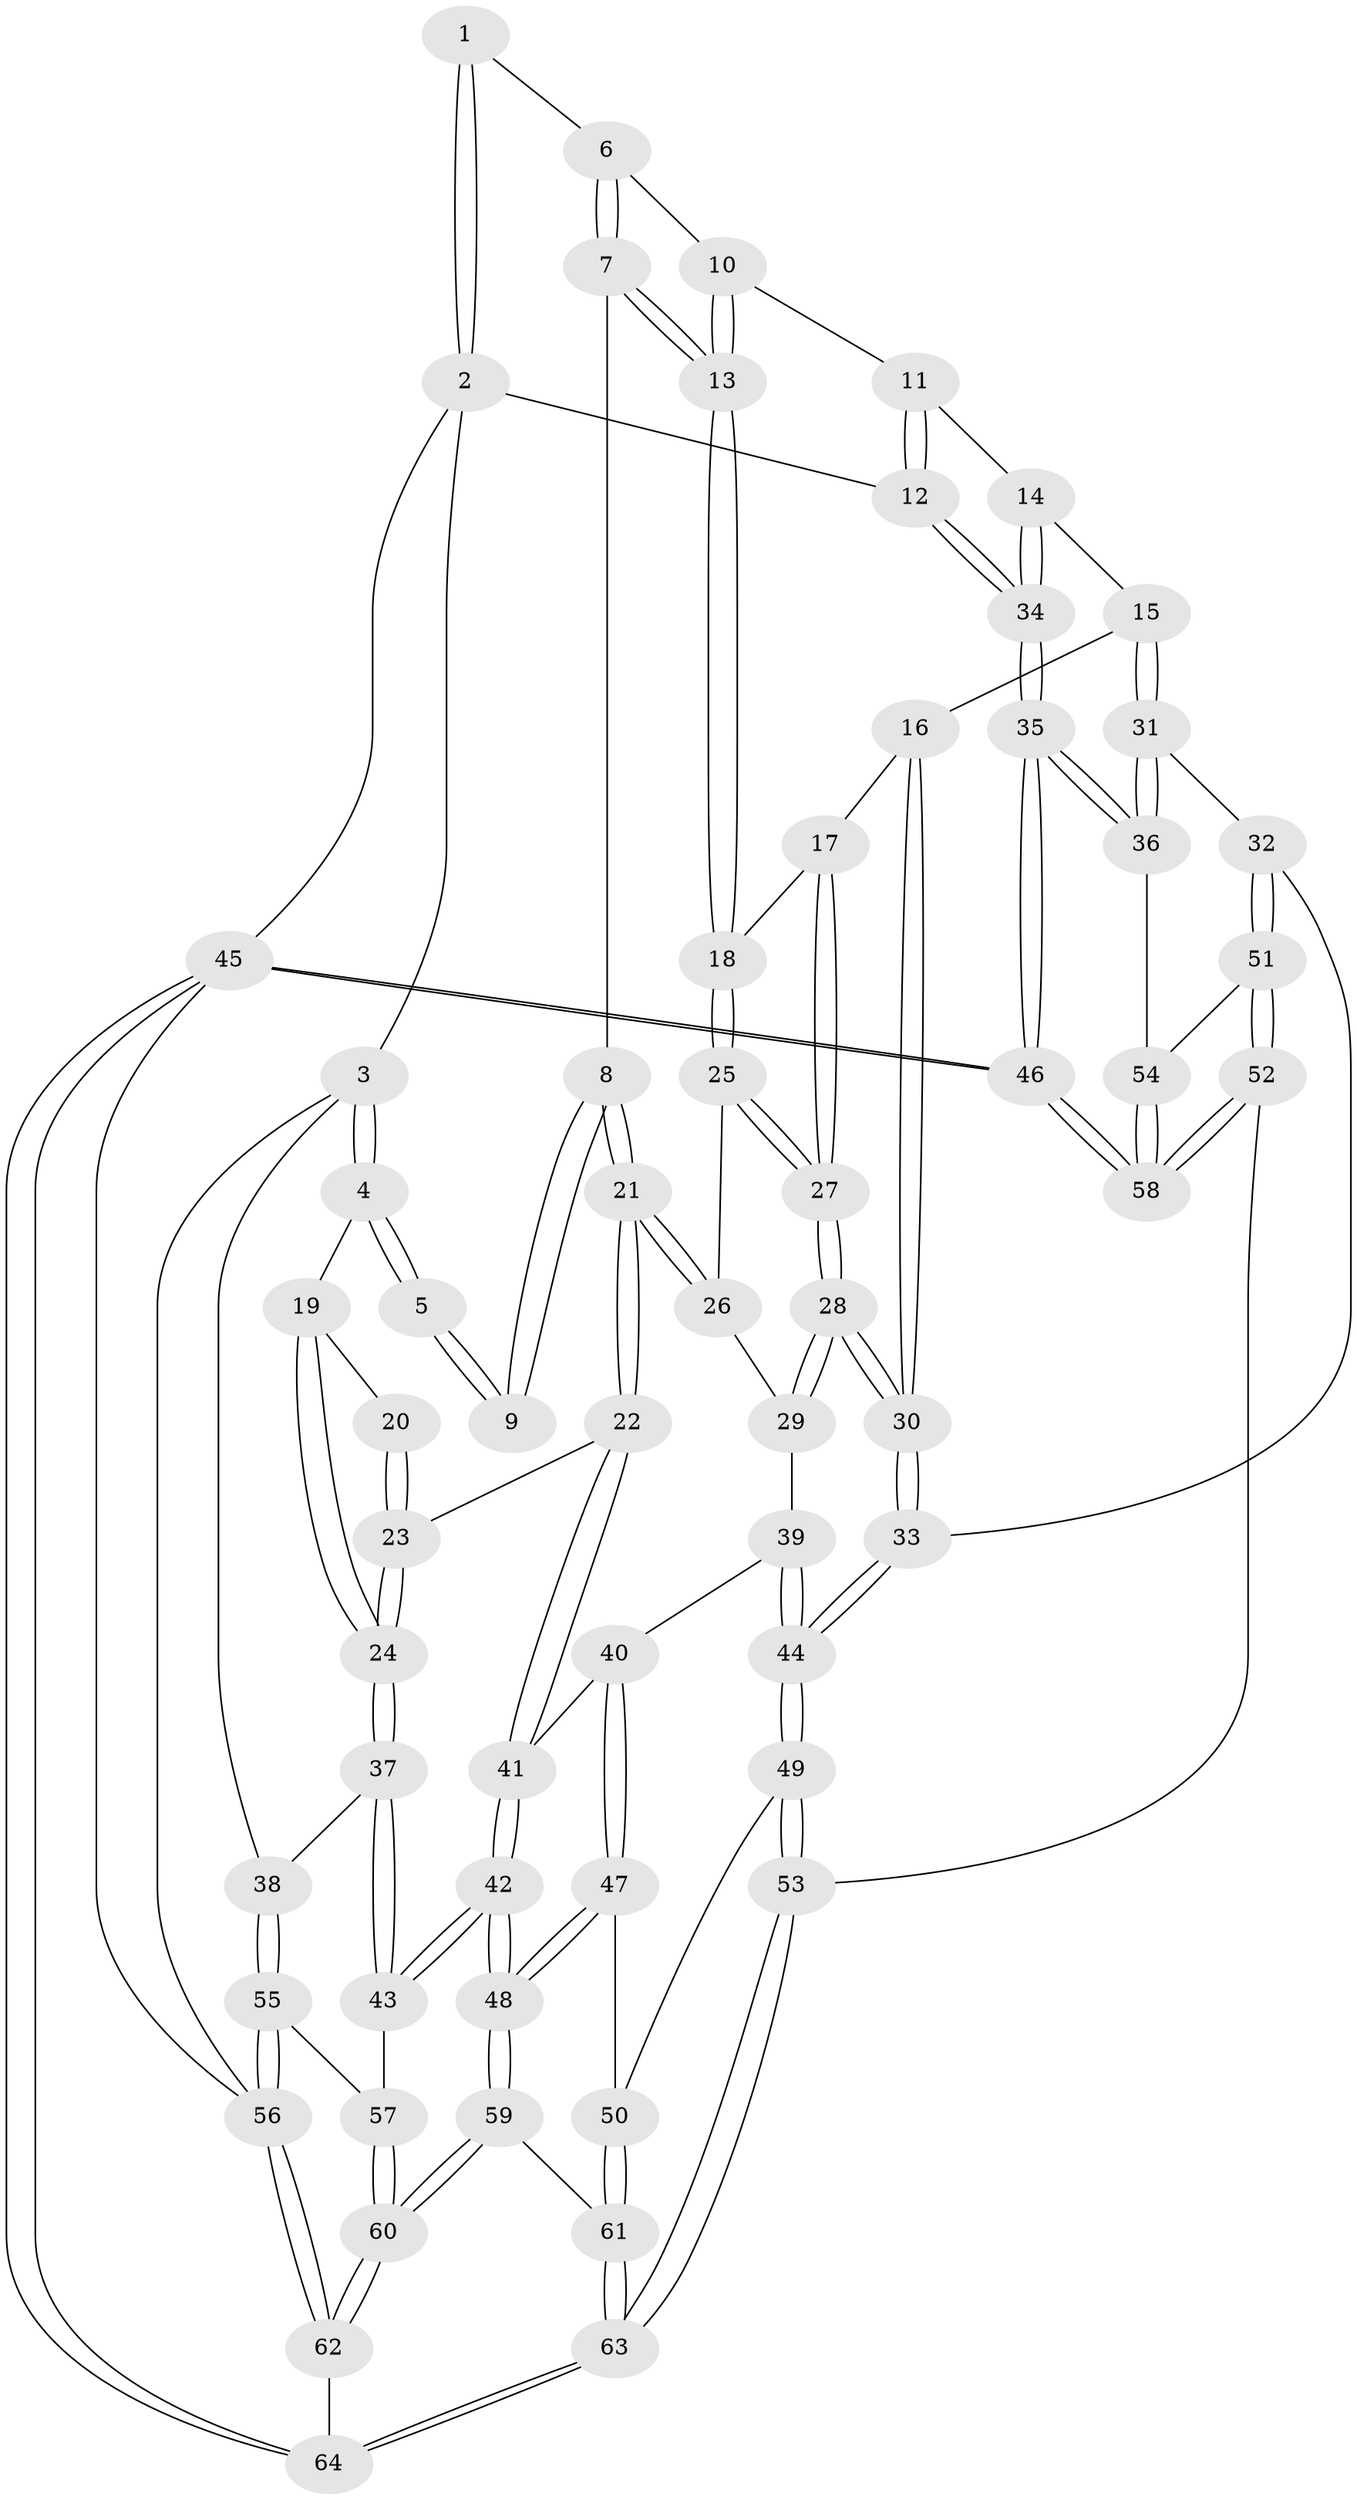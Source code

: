 // coarse degree distribution, {9: 0.022727272727272728, 6: 0.13636363636363635, 2: 0.022727272727272728, 5: 0.5, 3: 0.045454545454545456, 4: 0.25, 7: 0.022727272727272728}
// Generated by graph-tools (version 1.1) at 2025/21/03/04/25 18:21:22]
// undirected, 64 vertices, 157 edges
graph export_dot {
graph [start="1"]
  node [color=gray90,style=filled];
  1 [pos="+0.5712595516128648+0"];
  2 [pos="+1+0"];
  3 [pos="+0+0"];
  4 [pos="+0+0"];
  5 [pos="+0.5592532990832768+0"];
  6 [pos="+0.6306998295957501+0"];
  7 [pos="+0.6338726019667369+0.23704898226126273"];
  8 [pos="+0.47326849750135663+0.1904507590793212"];
  9 [pos="+0.45016133447533124+0.10713457928895863"];
  10 [pos="+0.754536145137063+0.1253571683275528"];
  11 [pos="+0.8395667906177561+0.1329181596700573"];
  12 [pos="+1+0"];
  13 [pos="+0.6787232071961826+0.27502159950384336"];
  14 [pos="+0.8611104991688284+0.33153859770741884"];
  15 [pos="+0.8063015455937212+0.34111322479737144"];
  16 [pos="+0.7713062985214957+0.3420732194996247"];
  17 [pos="+0.6985964377187777+0.30166605765730264"];
  18 [pos="+0.6850329299897389+0.29290564310779216"];
  19 [pos="+0.15244244931886367+0.08783810566384899"];
  20 [pos="+0.2756676572040273+0.13581814619361463"];
  21 [pos="+0.4118750172537724+0.3744390123458999"];
  22 [pos="+0.39401634853812845+0.3888772484037739"];
  23 [pos="+0.32229530411734686+0.38171269938082114"];
  24 [pos="+0.18778564941464831+0.41653082260827806"];
  25 [pos="+0.5745122583499351+0.3720666177995387"];
  26 [pos="+0.5465659472994696+0.37791408110000235"];
  27 [pos="+0.6388567782892121+0.46658247279209003"];
  28 [pos="+0.6683735923927053+0.5312782550494043"];
  29 [pos="+0.5778389205885827+0.4898192076370832"];
  30 [pos="+0.6859008628948747+0.5497474517027651"];
  31 [pos="+0.8130733698227709+0.5621535419886114"];
  32 [pos="+0.7089537767363838+0.5676825809935776"];
  33 [pos="+0.6874335373704324+0.5575914392643477"];
  34 [pos="+1+0.4039413322051891"];
  35 [pos="+1+0.5919188933816086"];
  36 [pos="+1+0.5987688328430693"];
  37 [pos="+0.16899383384220207+0.4304434593995238"];
  38 [pos="+0+0.43741959568899913"];
  39 [pos="+0.4842239736065839+0.5088243418136623"];
  40 [pos="+0.4353840610270766+0.4924596499971908"];
  41 [pos="+0.4231066190089014+0.4759354723745015"];
  42 [pos="+0.2569941797427856+0.6848791360273192"];
  43 [pos="+0.24371706591581685+0.6737263380748609"];
  44 [pos="+0.6145827212062811+0.613615458888379"];
  45 [pos="+1+1"];
  46 [pos="+1+1"];
  47 [pos="+0.454204704723557+0.6697086417011012"];
  48 [pos="+0.2580865043266722+0.686452551665672"];
  49 [pos="+0.5559609239410337+0.7102449124472309"];
  50 [pos="+0.5033218927728554+0.7034001313214798"];
  51 [pos="+0.7566570267079993+0.7017230059889236"];
  52 [pos="+0.6960974006729679+0.828963322626077"];
  53 [pos="+0.6357413803447545+0.8347268806289528"];
  54 [pos="+0.8414503352464902+0.6946779125228475"];
  55 [pos="+0+0.6070911286666869"];
  56 [pos="+0+1"];
  57 [pos="+0.08990877880127392+0.692090691898427"];
  58 [pos="+0.8063388952926313+0.8740564474945485"];
  59 [pos="+0.2616813394022129+0.7653336762009022"];
  60 [pos="+0.08871477937217313+1"];
  61 [pos="+0.39453190035408936+0.8443631130644697"];
  62 [pos="+0+1"];
  63 [pos="+0.48373061137734574+1"];
  64 [pos="+0.47379406751990366+1"];
  1 -- 2;
  1 -- 2;
  1 -- 6;
  2 -- 3;
  2 -- 12;
  2 -- 45;
  3 -- 4;
  3 -- 4;
  3 -- 38;
  3 -- 56;
  4 -- 5;
  4 -- 5;
  4 -- 19;
  5 -- 9;
  5 -- 9;
  6 -- 7;
  6 -- 7;
  6 -- 10;
  7 -- 8;
  7 -- 13;
  7 -- 13;
  8 -- 9;
  8 -- 9;
  8 -- 21;
  8 -- 21;
  10 -- 11;
  10 -- 13;
  10 -- 13;
  11 -- 12;
  11 -- 12;
  11 -- 14;
  12 -- 34;
  12 -- 34;
  13 -- 18;
  13 -- 18;
  14 -- 15;
  14 -- 34;
  14 -- 34;
  15 -- 16;
  15 -- 31;
  15 -- 31;
  16 -- 17;
  16 -- 30;
  16 -- 30;
  17 -- 18;
  17 -- 27;
  17 -- 27;
  18 -- 25;
  18 -- 25;
  19 -- 20;
  19 -- 24;
  19 -- 24;
  20 -- 23;
  20 -- 23;
  21 -- 22;
  21 -- 22;
  21 -- 26;
  21 -- 26;
  22 -- 23;
  22 -- 41;
  22 -- 41;
  23 -- 24;
  23 -- 24;
  24 -- 37;
  24 -- 37;
  25 -- 26;
  25 -- 27;
  25 -- 27;
  26 -- 29;
  27 -- 28;
  27 -- 28;
  28 -- 29;
  28 -- 29;
  28 -- 30;
  28 -- 30;
  29 -- 39;
  30 -- 33;
  30 -- 33;
  31 -- 32;
  31 -- 36;
  31 -- 36;
  32 -- 33;
  32 -- 51;
  32 -- 51;
  33 -- 44;
  33 -- 44;
  34 -- 35;
  34 -- 35;
  35 -- 36;
  35 -- 36;
  35 -- 46;
  35 -- 46;
  36 -- 54;
  37 -- 38;
  37 -- 43;
  37 -- 43;
  38 -- 55;
  38 -- 55;
  39 -- 40;
  39 -- 44;
  39 -- 44;
  40 -- 41;
  40 -- 47;
  40 -- 47;
  41 -- 42;
  41 -- 42;
  42 -- 43;
  42 -- 43;
  42 -- 48;
  42 -- 48;
  43 -- 57;
  44 -- 49;
  44 -- 49;
  45 -- 46;
  45 -- 46;
  45 -- 64;
  45 -- 64;
  45 -- 56;
  46 -- 58;
  46 -- 58;
  47 -- 48;
  47 -- 48;
  47 -- 50;
  48 -- 59;
  48 -- 59;
  49 -- 50;
  49 -- 53;
  49 -- 53;
  50 -- 61;
  50 -- 61;
  51 -- 52;
  51 -- 52;
  51 -- 54;
  52 -- 53;
  52 -- 58;
  52 -- 58;
  53 -- 63;
  53 -- 63;
  54 -- 58;
  54 -- 58;
  55 -- 56;
  55 -- 56;
  55 -- 57;
  56 -- 62;
  56 -- 62;
  57 -- 60;
  57 -- 60;
  59 -- 60;
  59 -- 60;
  59 -- 61;
  60 -- 62;
  60 -- 62;
  61 -- 63;
  61 -- 63;
  62 -- 64;
  63 -- 64;
  63 -- 64;
}
